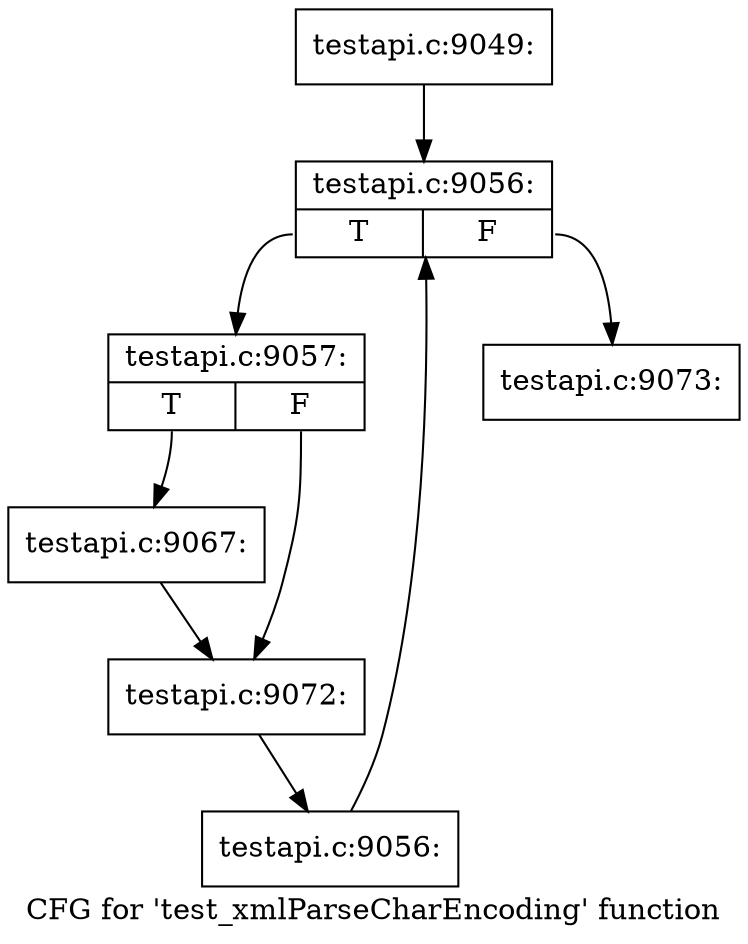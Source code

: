 digraph "CFG for 'test_xmlParseCharEncoding' function" {
	label="CFG for 'test_xmlParseCharEncoding' function";

	Node0x42d2910 [shape=record,label="{testapi.c:9049:}"];
	Node0x42d2910 -> Node0x42d68a0;
	Node0x42d68a0 [shape=record,label="{testapi.c:9056:|{<s0>T|<s1>F}}"];
	Node0x42d68a0:s0 -> Node0x42d6b00;
	Node0x42d68a0:s1 -> Node0x42d6740;
	Node0x42d6b00 [shape=record,label="{testapi.c:9057:|{<s0>T|<s1>F}}"];
	Node0x42d6b00:s0 -> Node0x42d79c0;
	Node0x42d6b00:s1 -> Node0x42d8210;
	Node0x42d79c0 [shape=record,label="{testapi.c:9067:}"];
	Node0x42d79c0 -> Node0x42d8210;
	Node0x42d8210 [shape=record,label="{testapi.c:9072:}"];
	Node0x42d8210 -> Node0x42d6ab0;
	Node0x42d6ab0 [shape=record,label="{testapi.c:9056:}"];
	Node0x42d6ab0 -> Node0x42d68a0;
	Node0x42d6740 [shape=record,label="{testapi.c:9073:}"];
}

